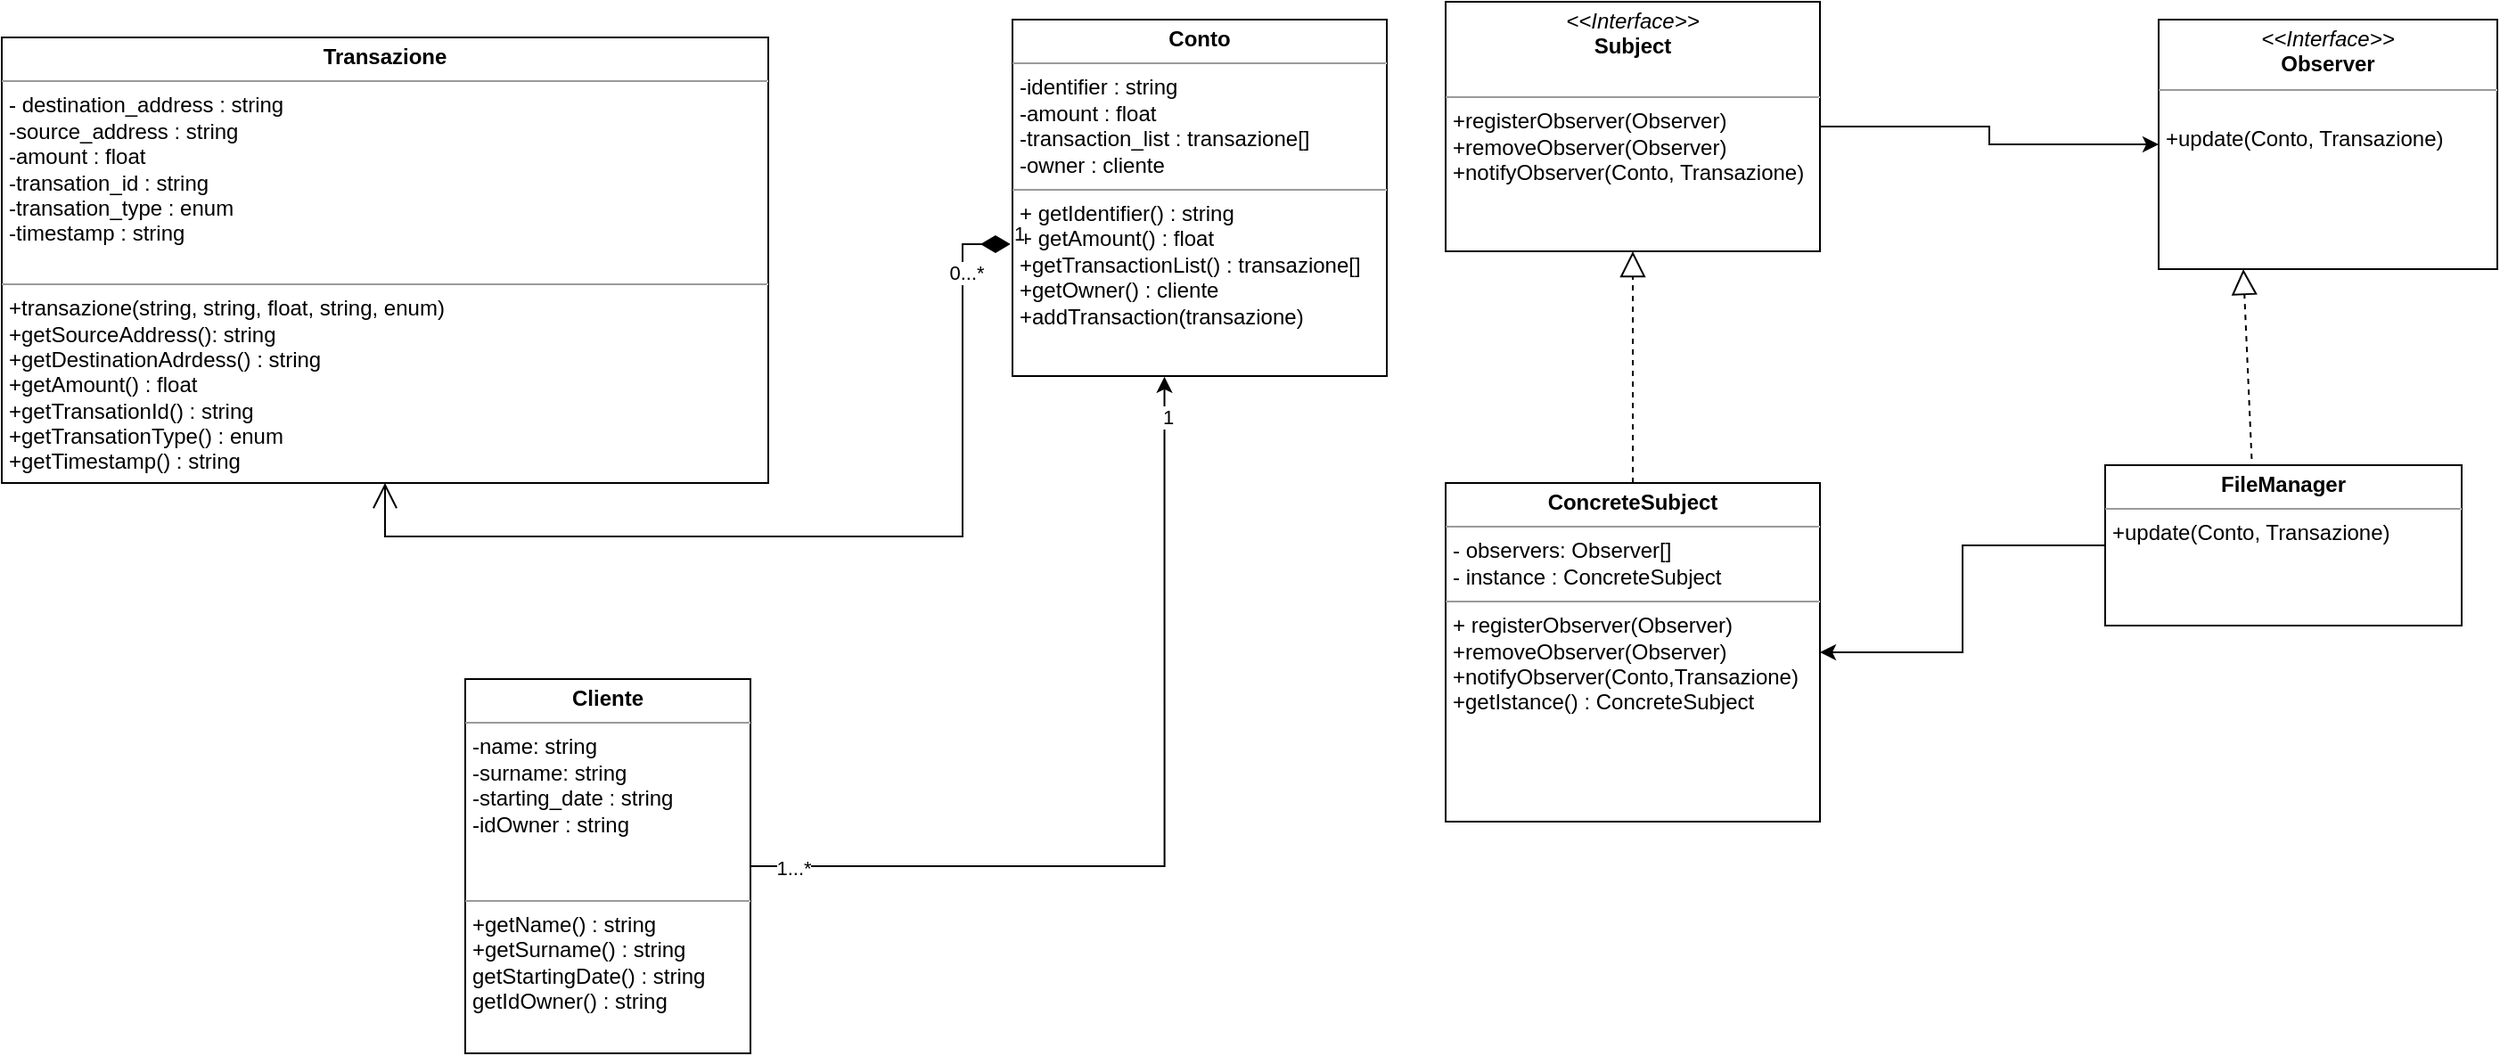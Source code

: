 <mxfile version="20.3.6" type="device"><diagram id="AtTZwJ931os69Z1R0Zfp" name="Pagina-1"><mxGraphModel dx="976" dy="675" grid="1" gridSize="10" guides="1" tooltips="1" connect="1" arrows="1" fold="1" page="1" pageScale="1" pageWidth="4681" pageHeight="3300" math="0" shadow="0"><root><mxCell id="0"/><mxCell id="1" parent="0"/><mxCell id="gW5CBrDIO9sdGP35F3-o-5" value="&lt;p style=&quot;margin:0px;margin-top:4px;text-align:center;&quot;&gt;&lt;b&gt;Transazione&lt;/b&gt;&lt;/p&gt;&lt;hr size=&quot;1&quot;&gt;&lt;p style=&quot;margin:0px;margin-left:4px;&quot;&gt;- destination_address : string&lt;/p&gt;&lt;p style=&quot;margin:0px;margin-left:4px;&quot;&gt;-source_address : string&lt;/p&gt;&lt;p style=&quot;margin:0px;margin-left:4px;&quot;&gt;-amount : float&lt;/p&gt;&lt;p style=&quot;margin:0px;margin-left:4px;&quot;&gt;-transation_id : string&lt;/p&gt;&lt;p style=&quot;margin:0px;margin-left:4px;&quot;&gt;-transation_type : enum&lt;/p&gt;&lt;p style=&quot;margin:0px;margin-left:4px;&quot;&gt;-timestamp : string&lt;/p&gt;&lt;p style=&quot;margin:0px;margin-left:4px;&quot;&gt;&lt;br&gt;&lt;/p&gt;&lt;hr size=&quot;1&quot;&gt;&lt;p style=&quot;margin:0px;margin-left:4px;&quot;&gt;+transazione(string, string, float, string, enum)&lt;/p&gt;&lt;p style=&quot;margin:0px;margin-left:4px;&quot;&gt;+getSourceAddress(): string&lt;/p&gt;&lt;p style=&quot;margin:0px;margin-left:4px;&quot;&gt;+getDestinationAdrdess() : string&lt;/p&gt;&lt;p style=&quot;margin:0px;margin-left:4px;&quot;&gt;+getAmount() : float&lt;/p&gt;&lt;p style=&quot;margin:0px;margin-left:4px;&quot;&gt;+getTransationId() : string&amp;nbsp;&lt;/p&gt;&lt;p style=&quot;margin:0px;margin-left:4px;&quot;&gt;+getTransationType() : enum&lt;/p&gt;&lt;p style=&quot;margin:0px;margin-left:4px;&quot;&gt;+getTimestamp() : string&lt;/p&gt;" style="verticalAlign=top;align=left;overflow=fill;fontSize=12;fontFamily=Helvetica;html=1;" parent="1" vertex="1"><mxGeometry x="50" y="60" width="430" height="250" as="geometry"/></mxCell><mxCell id="gW5CBrDIO9sdGP35F3-o-6" value="&lt;p style=&quot;margin:0px;margin-top:4px;text-align:center;&quot;&gt;&lt;b&gt;Conto&lt;/b&gt;&lt;/p&gt;&lt;hr size=&quot;1&quot;&gt;&lt;p style=&quot;margin:0px;margin-left:4px;&quot;&gt;-identifier : string&lt;/p&gt;&lt;p style=&quot;margin:0px;margin-left:4px;&quot;&gt;-amount : float&lt;/p&gt;&lt;p style=&quot;margin:0px;margin-left:4px;&quot;&gt;-transaction_list : transazione[]&lt;/p&gt;&lt;p style=&quot;margin:0px;margin-left:4px;&quot;&gt;-owner : cliente&lt;/p&gt;&lt;hr size=&quot;1&quot;&gt;&lt;p style=&quot;margin:0px;margin-left:4px;&quot;&gt;+ getIdentifier() : string&lt;/p&gt;&lt;p style=&quot;margin:0px;margin-left:4px;&quot;&gt;+ getAmount() : float&lt;/p&gt;&lt;p style=&quot;margin:0px;margin-left:4px;&quot;&gt;+getTransactionList() : transazione[]&lt;/p&gt;&lt;p style=&quot;margin:0px;margin-left:4px;&quot;&gt;+getOwner() : cliente&lt;/p&gt;&lt;p style=&quot;margin:0px;margin-left:4px;&quot;&gt;+addTransaction(transazione)&lt;/p&gt;&lt;p style=&quot;margin:0px;margin-left:4px;&quot;&gt;&lt;br&gt;&lt;/p&gt;" style="verticalAlign=top;align=left;overflow=fill;fontSize=12;fontFamily=Helvetica;html=1;" parent="1" vertex="1"><mxGeometry x="617" y="50" width="210" height="200" as="geometry"/></mxCell><mxCell id="gW5CBrDIO9sdGP35F3-o-9" value="" style="edgeStyle=orthogonalEdgeStyle;rounded=0;orthogonalLoop=1;jettySize=auto;html=1;entryX=0.406;entryY=1.002;entryDx=0;entryDy=0;entryPerimeter=0;" parent="1" source="gW5CBrDIO9sdGP35F3-o-7" target="gW5CBrDIO9sdGP35F3-o-6" edge="1"><mxGeometry relative="1" as="geometry"/></mxCell><mxCell id="gW5CBrDIO9sdGP35F3-o-13" value="1...*" style="edgeLabel;html=1;align=center;verticalAlign=middle;resizable=0;points=[];" parent="gW5CBrDIO9sdGP35F3-o-9" vertex="1" connectable="0"><mxGeometry x="-0.908" y="-1" relative="1" as="geometry"><mxPoint as="offset"/></mxGeometry></mxCell><mxCell id="gW5CBrDIO9sdGP35F3-o-14" value="1" style="edgeLabel;html=1;align=center;verticalAlign=middle;resizable=0;points=[];" parent="gW5CBrDIO9sdGP35F3-o-9" vertex="1" connectable="0"><mxGeometry x="0.912" y="-1" relative="1" as="geometry"><mxPoint as="offset"/></mxGeometry></mxCell><mxCell id="gW5CBrDIO9sdGP35F3-o-7" value="&lt;p style=&quot;margin:0px;margin-top:4px;text-align:center;&quot;&gt;&lt;b&gt;Cliente&lt;/b&gt;&lt;/p&gt;&lt;hr size=&quot;1&quot;&gt;&lt;p style=&quot;margin:0px;margin-left:4px;&quot;&gt;-name: string&lt;/p&gt;&lt;p style=&quot;margin:0px;margin-left:4px;&quot;&gt;-surname: string&amp;nbsp;&lt;/p&gt;&lt;p style=&quot;margin:0px;margin-left:4px;&quot;&gt;-starting_date : string&lt;/p&gt;&lt;p style=&quot;margin:0px;margin-left:4px;&quot;&gt;-idOwner : string&lt;/p&gt;&lt;p style=&quot;margin:0px;margin-left:4px;&quot;&gt;&lt;br&gt;&lt;/p&gt;&lt;p style=&quot;margin:0px;margin-left:4px;&quot;&gt;&lt;br&gt;&lt;/p&gt;&lt;hr size=&quot;1&quot;&gt;&lt;p style=&quot;margin:0px;margin-left:4px;&quot;&gt;+getName() : string&lt;/p&gt;&lt;p style=&quot;margin:0px;margin-left:4px;&quot;&gt;+getSurname() : string&lt;/p&gt;&lt;p style=&quot;margin:0px;margin-left:4px;&quot;&gt;getStartingDate() : string&lt;/p&gt;&lt;p style=&quot;margin:0px;margin-left:4px;&quot;&gt;getIdOwner() : string&lt;/p&gt;" style="verticalAlign=top;align=left;overflow=fill;fontSize=12;fontFamily=Helvetica;html=1;" parent="1" vertex="1"><mxGeometry x="310" y="420" width="160" height="210" as="geometry"/></mxCell><mxCell id="gW5CBrDIO9sdGP35F3-o-21" value="1" style="endArrow=open;html=1;endSize=12;startArrow=diamondThin;startSize=14;startFill=1;edgeStyle=orthogonalEdgeStyle;align=left;verticalAlign=bottom;rounded=0;exitX=-0.005;exitY=0.63;exitDx=0;exitDy=0;exitPerimeter=0;" parent="1" source="gW5CBrDIO9sdGP35F3-o-6" target="gW5CBrDIO9sdGP35F3-o-5" edge="1"><mxGeometry x="-1" y="3" relative="1" as="geometry"><mxPoint x="140" y="480" as="sourcePoint"/><mxPoint x="300" y="480" as="targetPoint"/><Array as="points"><mxPoint x="589" y="340"/><mxPoint x="265" y="340"/></Array></mxGeometry></mxCell><mxCell id="gW5CBrDIO9sdGP35F3-o-22" value="0...*" style="edgeLabel;html=1;align=center;verticalAlign=middle;resizable=0;points=[];" parent="gW5CBrDIO9sdGP35F3-o-21" vertex="1" connectable="0"><mxGeometry x="-0.842" y="2" relative="1" as="geometry"><mxPoint as="offset"/></mxGeometry></mxCell><mxCell id="gW5CBrDIO9sdGP35F3-o-26" value="&lt;p style=&quot;margin:0px;margin-top:4px;text-align:center;&quot;&gt;&lt;i&gt;&amp;lt;&amp;lt;Interface&amp;gt;&amp;gt;&lt;/i&gt;&lt;br&gt;&lt;b&gt;Observer&lt;/b&gt;&lt;/p&gt;&lt;hr size=&quot;1&quot;&gt;&lt;p style=&quot;margin:0px;margin-left:4px;&quot;&gt;&lt;br&gt;&lt;/p&gt;&lt;p style=&quot;margin:0px;margin-left:4px;&quot;&gt;+update(Conto, Transazione)&lt;/p&gt;" style="verticalAlign=top;align=left;overflow=fill;fontSize=12;fontFamily=Helvetica;html=1;" parent="1" vertex="1"><mxGeometry x="1260" y="50" width="190" height="140" as="geometry"/></mxCell><mxCell id="gW5CBrDIO9sdGP35F3-o-33" style="edgeStyle=orthogonalEdgeStyle;rounded=0;orthogonalLoop=1;jettySize=auto;html=1;entryX=0;entryY=0.5;entryDx=0;entryDy=0;" parent="1" source="gW5CBrDIO9sdGP35F3-o-27" target="gW5CBrDIO9sdGP35F3-o-26" edge="1"><mxGeometry relative="1" as="geometry"/></mxCell><mxCell id="gW5CBrDIO9sdGP35F3-o-27" value="&lt;p style=&quot;margin:0px;margin-top:4px;text-align:center;&quot;&gt;&lt;i&gt;&amp;lt;&amp;lt;Interface&amp;gt;&amp;gt;&lt;/i&gt;&lt;br&gt;&lt;b&gt;Subject&lt;/b&gt;&lt;/p&gt;&lt;p style=&quot;margin:0px;margin-left:4px;&quot;&gt;&lt;br&gt;&lt;/p&gt;&lt;hr size=&quot;1&quot;&gt;&lt;p style=&quot;margin:0px;margin-left:4px;&quot;&gt;+registerObserver(Observer)&lt;/p&gt;&lt;p style=&quot;margin:0px;margin-left:4px;&quot;&gt;+removeObserver(Observer)&lt;/p&gt;&lt;p style=&quot;margin:0px;margin-left:4px;&quot;&gt;+notifyObserver(Conto, Transazione)&lt;/p&gt;" style="verticalAlign=top;align=left;overflow=fill;fontSize=12;fontFamily=Helvetica;html=1;" parent="1" vertex="1"><mxGeometry x="860" y="40" width="210" height="140" as="geometry"/></mxCell><mxCell id="gW5CBrDIO9sdGP35F3-o-34" style="edgeStyle=orthogonalEdgeStyle;rounded=0;orthogonalLoop=1;jettySize=auto;html=1;exitX=0;exitY=0.5;exitDx=0;exitDy=0;" parent="1" source="gW5CBrDIO9sdGP35F3-o-28" target="gW5CBrDIO9sdGP35F3-o-31" edge="1"><mxGeometry relative="1" as="geometry"/></mxCell><mxCell id="gW5CBrDIO9sdGP35F3-o-28" value="&lt;p style=&quot;margin:0px;margin-top:4px;text-align:center;&quot;&gt;&lt;b&gt;FileManager&lt;/b&gt;&lt;/p&gt;&lt;hr size=&quot;1&quot;&gt;&lt;p style=&quot;margin:0px;margin-left:4px;&quot;&gt;&lt;/p&gt;&lt;p style=&quot;margin:0px;margin-left:4px;&quot;&gt;+update(Conto, Transazione)&lt;/p&gt;" style="verticalAlign=top;align=left;overflow=fill;fontSize=12;fontFamily=Helvetica;html=1;" parent="1" vertex="1"><mxGeometry x="1230" y="300" width="200" height="90" as="geometry"/></mxCell><mxCell id="gW5CBrDIO9sdGP35F3-o-29" value="" style="endArrow=block;dashed=1;endFill=0;endSize=12;html=1;rounded=0;entryX=0.25;entryY=1;entryDx=0;entryDy=0;exitX=0.411;exitY=-0.039;exitDx=0;exitDy=0;exitPerimeter=0;" parent="1" source="gW5CBrDIO9sdGP35F3-o-28" target="gW5CBrDIO9sdGP35F3-o-26" edge="1"><mxGeometry width="160" relative="1" as="geometry"><mxPoint x="1250" y="330" as="sourcePoint"/><mxPoint x="1030" y="390" as="targetPoint"/></mxGeometry></mxCell><mxCell id="gW5CBrDIO9sdGP35F3-o-31" value="&lt;p style=&quot;margin:0px;margin-top:4px;text-align:center;&quot;&gt;&lt;b&gt;ConcreteSubject&lt;/b&gt;&lt;/p&gt;&lt;hr size=&quot;1&quot;&gt;&lt;p style=&quot;margin:0px;margin-left:4px;&quot;&gt;- observers: Observer[]&lt;/p&gt;&lt;p style=&quot;margin:0px;margin-left:4px;&quot;&gt;- instance : ConcreteSubject&lt;/p&gt;&lt;hr size=&quot;1&quot;&gt;&lt;p style=&quot;margin:0px;margin-left:4px;&quot;&gt;+ registerObserver(Observer)&lt;/p&gt;&lt;p style=&quot;margin:0px;margin-left:4px;&quot;&gt;+removeObserver(Observer)&lt;/p&gt;&lt;p style=&quot;margin:0px;margin-left:4px;&quot;&gt;+notifyObserver(Conto,Transazione)&lt;/p&gt;&lt;p style=&quot;margin:0px;margin-left:4px;&quot;&gt;+getIstance() : ConcreteSubject&lt;/p&gt;" style="verticalAlign=top;align=left;overflow=fill;fontSize=12;fontFamily=Helvetica;html=1;" parent="1" vertex="1"><mxGeometry x="860" y="310" width="210" height="190" as="geometry"/></mxCell><mxCell id="gW5CBrDIO9sdGP35F3-o-32" value="" style="endArrow=block;dashed=1;endFill=0;endSize=12;html=1;rounded=0;exitX=0.5;exitY=0;exitDx=0;exitDy=0;" parent="1" source="gW5CBrDIO9sdGP35F3-o-31" target="gW5CBrDIO9sdGP35F3-o-27" edge="1"><mxGeometry width="160" relative="1" as="geometry"><mxPoint x="970" y="330" as="sourcePoint"/><mxPoint x="1130" y="330" as="targetPoint"/></mxGeometry></mxCell></root></mxGraphModel></diagram></mxfile>